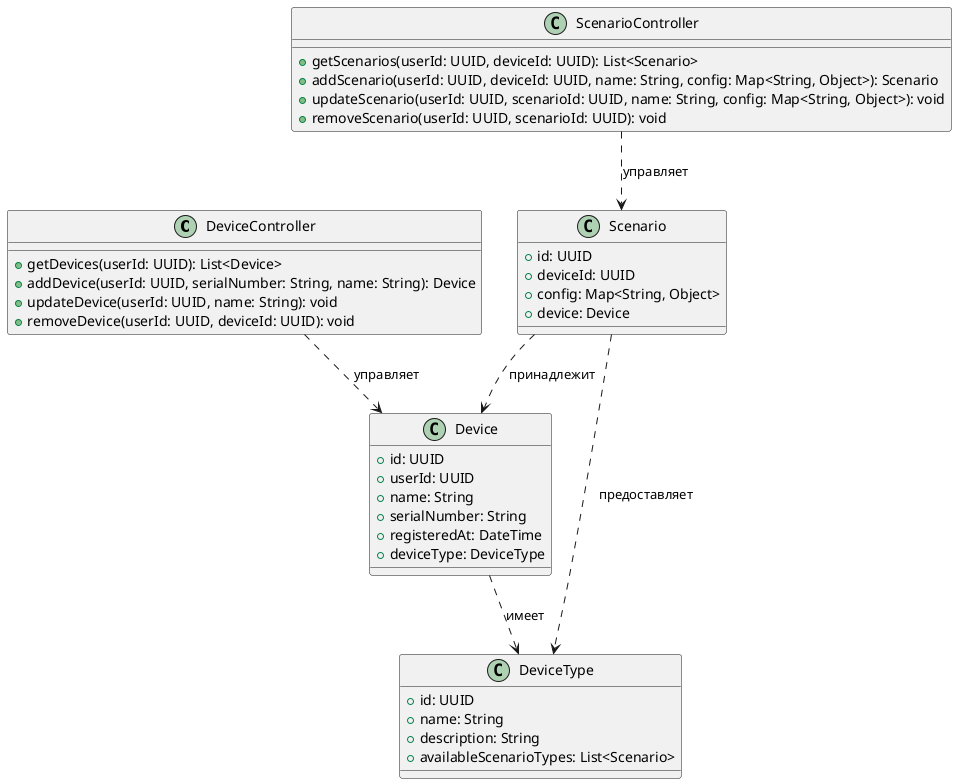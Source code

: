 @startuml
class DeviceController {
    +getDevices(userId: UUID): List<Device>
    +addDevice(userId: UUID, serialNumber: String, name: String): Device
    +updateDevice(userId: UUID, name: String): void
    +removeDevice(userId: UUID, deviceId: UUID): void
}

class ScenarioController {
    +getScenarios(userId: UUID, deviceId: UUID): List<Scenario>
    +addScenario(userId: UUID, deviceId: UUID, name: String, config: Map<String, Object>): Scenario
    +updateScenario(userId: UUID, scenarioId: UUID, name: String, config: Map<String, Object>): void
    +removeScenario(userId: UUID, scenarioId: UUID): void
}

class Device {
    +id: UUID
    +userId: UUID
    +name: String
    +serialNumber: String
    +registeredAt: DateTime
    +deviceType: DeviceType
}

class DeviceType {
    +id: UUID
    +name: String
    +description: String
    +availableScenarioTypes: List<Scenario>
}

class Scenario {
    +id: UUID
    +deviceId: UUID
    +config: Map<String, Object>
    +device: Device
}

DeviceController ..> Device : управляет
ScenarioController ..> Scenario : управляет
Device ..> DeviceType : имеет
Scenario ..> Device : принадлежит
Scenario ..> DeviceType : предоставляет
@enduml
